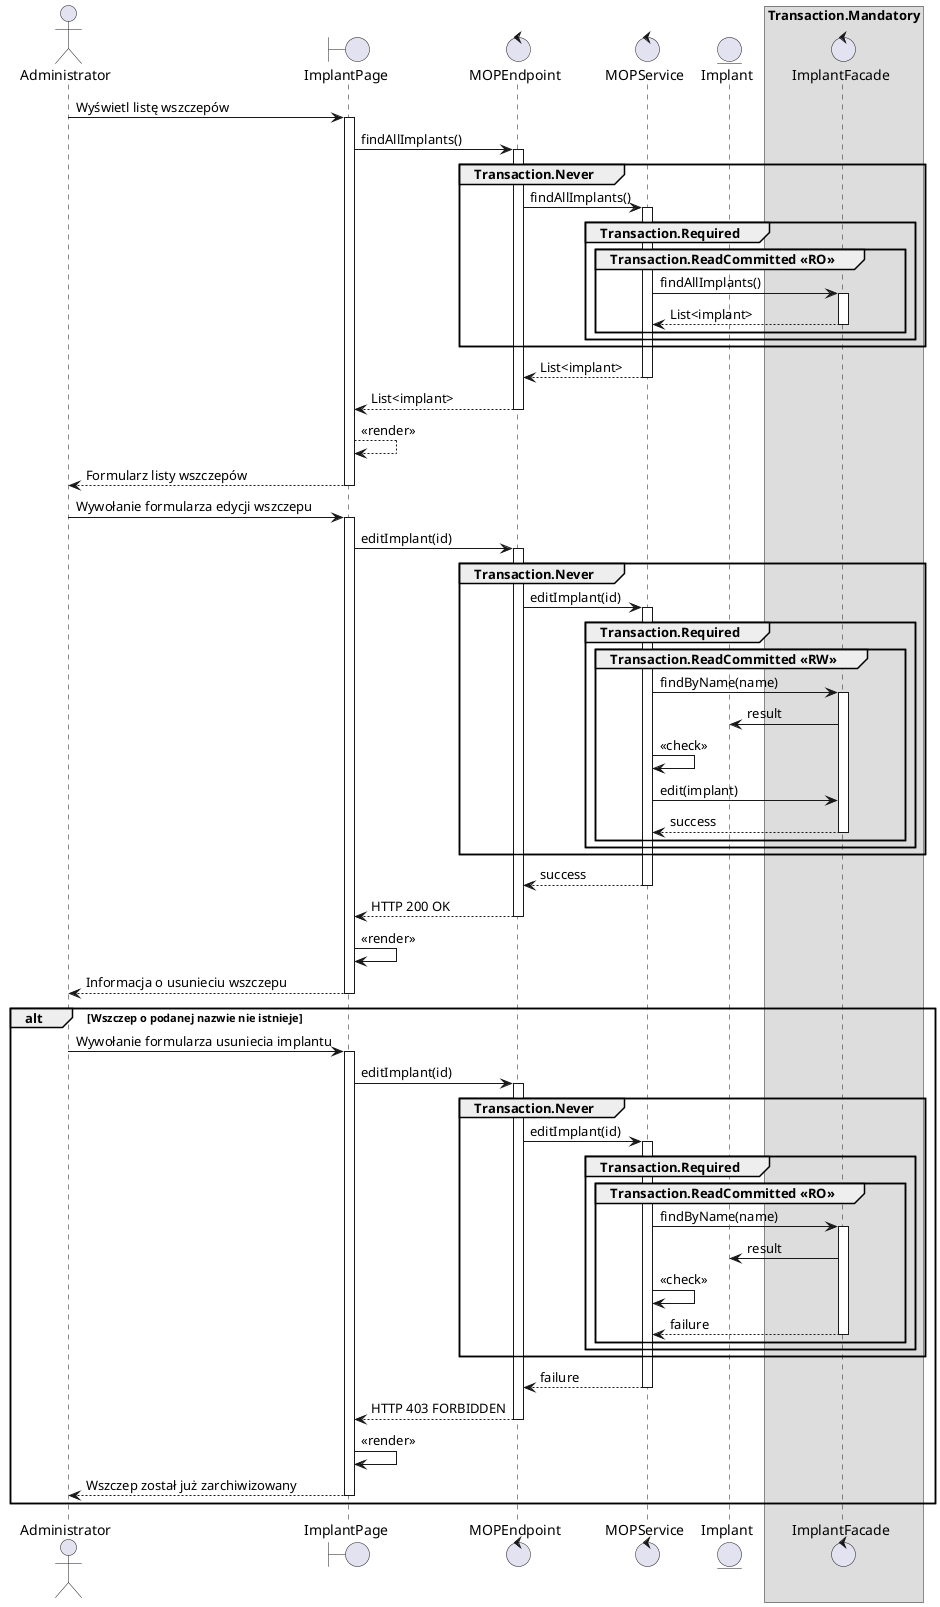 @startuml MOP.3 - Edytuj wszczep

actor Administrator as admin
boundary ImplantPage as gui
control MOPEndpoint as controller
control MOPService as service
entity Implant as implant
control ImplantFacade as facade

skinparam backgroundcolor transparent
box Transaction.Mandatory 
    participant facade
end box

admin -> gui ++ : Wyświetl listę wszczepów
gui -> controller ++ :  findAllImplants()
group Transaction.Never
    controller -> service ++ : findAllImplants()
    group Transaction.Required
        group Transaction.ReadCommitted <<RO>>
            service -> facade ++ : findAllImplants()
            return List<implant>
        end
    end
end
return List<implant>
return List<implant>
gui --> gui : <<render>>
return Formularz listy wszczepów

admin -> gui ++ : Wywołanie formularza edycji wszczepu
gui -> controller ++ : editImplant(id)
group Transaction.Never
    controller -> service ++: editImplant(id)
    group Transaction.Required
        group Transaction.ReadCommitted <<RW>>
            service -> facade ++ : findByName(name)
            facade -> implant : result
            service -> service : <<check>>
            service -> facade : edit(implant)
            return success
        end
    end  
end
return success
return HTTP 200 OK
gui -> gui : <<render>>
return Informacja o usunieciu wszczepu

alt Wszczep o podanej nazwie nie istnieje
admin -> gui ++ : Wywołanie formularza usuniecia implantu
gui -> controller ++ : editImplant(id)
group Transaction.Never
    controller -> service ++: editImplant(id)
    group Transaction.Required
        group Transaction.ReadCommitted <<RO>>
            service -> facade ++: findByName(name)
            facade -> implant  : result
            service -> service : <<check>>
            return failure
        end
    end
end
return failure
return HTTP 403 FORBIDDEN
gui -> gui : <<render>>
return Wszczep został już zarchiwizowany
end


@enduml